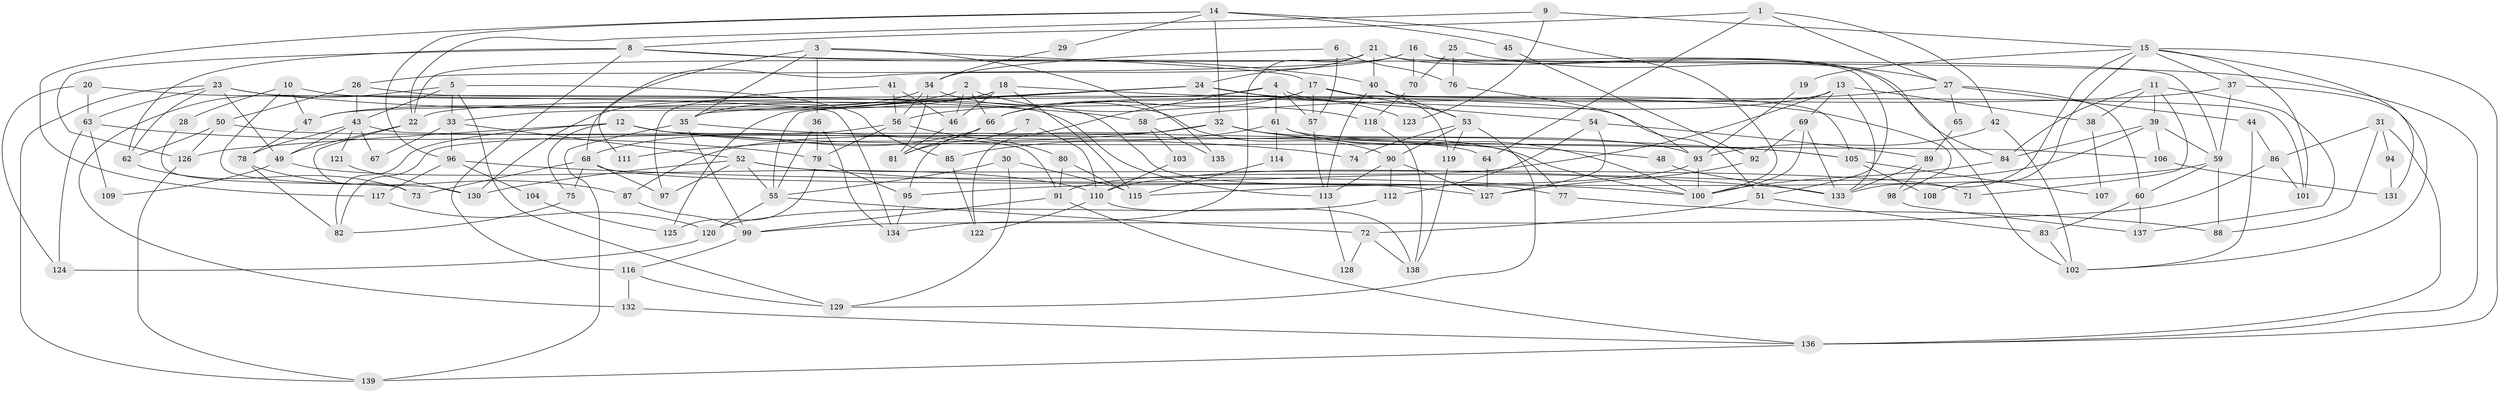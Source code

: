 // Generated by graph-tools (version 1.1) at 2025/26/03/09/25 03:26:14]
// undirected, 139 vertices, 278 edges
graph export_dot {
graph [start="1"]
  node [color=gray90,style=filled];
  1;
  2;
  3;
  4;
  5;
  6;
  7;
  8;
  9;
  10;
  11;
  12;
  13;
  14;
  15;
  16;
  17;
  18;
  19;
  20;
  21;
  22;
  23;
  24;
  25;
  26;
  27;
  28;
  29;
  30;
  31;
  32;
  33;
  34;
  35;
  36;
  37;
  38;
  39;
  40;
  41;
  42;
  43;
  44;
  45;
  46;
  47;
  48;
  49;
  50;
  51;
  52;
  53;
  54;
  55;
  56;
  57;
  58;
  59;
  60;
  61;
  62;
  63;
  64;
  65;
  66;
  67;
  68;
  69;
  70;
  71;
  72;
  73;
  74;
  75;
  76;
  77;
  78;
  79;
  80;
  81;
  82;
  83;
  84;
  85;
  86;
  87;
  88;
  89;
  90;
  91;
  92;
  93;
  94;
  95;
  96;
  97;
  98;
  99;
  100;
  101;
  102;
  103;
  104;
  105;
  106;
  107;
  108;
  109;
  110;
  111;
  112;
  113;
  114;
  115;
  116;
  117;
  118;
  119;
  120;
  121;
  122;
  123;
  124;
  125;
  126;
  127;
  128;
  129;
  130;
  131;
  132;
  133;
  134;
  135;
  136;
  137;
  138;
  139;
  1 -- 42;
  1 -- 27;
  1 -- 8;
  1 -- 64;
  2 -- 47;
  2 -- 46;
  2 -- 66;
  2 -- 118;
  3 -- 35;
  3 -- 17;
  3 -- 36;
  3 -- 111;
  3 -- 135;
  4 -- 57;
  4 -- 22;
  4 -- 61;
  4 -- 95;
  4 -- 119;
  5 -- 43;
  5 -- 132;
  5 -- 33;
  5 -- 85;
  5 -- 129;
  6 -- 76;
  6 -- 57;
  6 -- 34;
  7 -- 110;
  7 -- 81;
  8 -- 136;
  8 -- 40;
  8 -- 62;
  8 -- 116;
  8 -- 126;
  9 -- 22;
  9 -- 15;
  9 -- 123;
  10 -- 51;
  10 -- 47;
  10 -- 28;
  10 -- 130;
  11 -- 39;
  11 -- 84;
  11 -- 38;
  11 -- 71;
  11 -- 137;
  12 -- 126;
  12 -- 75;
  12 -- 74;
  12 -- 82;
  12 -- 91;
  12 -- 105;
  13 -- 133;
  13 -- 66;
  13 -- 38;
  13 -- 69;
  13 -- 91;
  14 -- 117;
  14 -- 100;
  14 -- 29;
  14 -- 32;
  14 -- 45;
  14 -- 96;
  15 -- 136;
  15 -- 37;
  15 -- 19;
  15 -- 101;
  15 -- 108;
  15 -- 131;
  15 -- 133;
  16 -- 102;
  16 -- 26;
  16 -- 59;
  16 -- 68;
  16 -- 70;
  17 -- 66;
  17 -- 53;
  17 -- 47;
  17 -- 57;
  17 -- 105;
  18 -- 33;
  18 -- 115;
  18 -- 46;
  18 -- 98;
  18 -- 130;
  19 -- 93;
  20 -- 113;
  20 -- 124;
  20 -- 63;
  21 -- 84;
  21 -- 134;
  21 -- 22;
  21 -- 24;
  21 -- 40;
  21 -- 51;
  22 -- 49;
  22 -- 73;
  23 -- 63;
  23 -- 139;
  23 -- 49;
  23 -- 58;
  23 -- 62;
  23 -- 134;
  24 -- 35;
  24 -- 54;
  24 -- 55;
  24 -- 123;
  24 -- 125;
  25 -- 70;
  25 -- 27;
  25 -- 76;
  26 -- 43;
  26 -- 50;
  26 -- 127;
  27 -- 60;
  27 -- 44;
  27 -- 58;
  27 -- 65;
  28 -- 73;
  29 -- 34;
  30 -- 55;
  30 -- 129;
  30 -- 115;
  31 -- 86;
  31 -- 136;
  31 -- 88;
  31 -- 94;
  32 -- 100;
  32 -- 48;
  32 -- 87;
  32 -- 93;
  32 -- 111;
  32 -- 122;
  33 -- 52;
  33 -- 67;
  33 -- 96;
  34 -- 56;
  34 -- 35;
  34 -- 81;
  34 -- 90;
  35 -- 105;
  35 -- 99;
  35 -- 139;
  36 -- 79;
  36 -- 55;
  36 -- 134;
  37 -- 59;
  37 -- 56;
  37 -- 102;
  38 -- 107;
  39 -- 110;
  39 -- 59;
  39 -- 84;
  39 -- 106;
  40 -- 53;
  40 -- 101;
  40 -- 113;
  41 -- 97;
  41 -- 46;
  41 -- 56;
  42 -- 93;
  42 -- 102;
  43 -- 78;
  43 -- 77;
  43 -- 49;
  43 -- 67;
  43 -- 121;
  44 -- 102;
  44 -- 86;
  45 -- 92;
  46 -- 81;
  47 -- 78;
  48 -- 133;
  49 -- 109;
  49 -- 110;
  50 -- 64;
  50 -- 62;
  50 -- 126;
  51 -- 72;
  51 -- 83;
  52 -- 55;
  52 -- 130;
  52 -- 71;
  52 -- 97;
  52 -- 133;
  53 -- 129;
  53 -- 74;
  53 -- 90;
  53 -- 119;
  54 -- 127;
  54 -- 89;
  54 -- 112;
  55 -- 72;
  55 -- 120;
  56 -- 80;
  56 -- 79;
  56 -- 82;
  57 -- 113;
  58 -- 103;
  58 -- 135;
  59 -- 95;
  59 -- 60;
  59 -- 88;
  60 -- 137;
  60 -- 83;
  61 -- 100;
  61 -- 85;
  61 -- 106;
  61 -- 114;
  62 -- 73;
  63 -- 79;
  63 -- 109;
  63 -- 124;
  64 -- 127;
  65 -- 89;
  66 -- 68;
  66 -- 81;
  68 -- 73;
  68 -- 75;
  68 -- 77;
  68 -- 97;
  69 -- 133;
  69 -- 92;
  69 -- 100;
  70 -- 118;
  72 -- 138;
  72 -- 128;
  75 -- 82;
  76 -- 93;
  77 -- 88;
  78 -- 87;
  78 -- 82;
  79 -- 95;
  79 -- 125;
  80 -- 115;
  80 -- 91;
  83 -- 102;
  84 -- 100;
  85 -- 122;
  86 -- 99;
  86 -- 101;
  87 -- 99;
  89 -- 133;
  89 -- 98;
  90 -- 112;
  90 -- 113;
  90 -- 127;
  91 -- 99;
  91 -- 136;
  92 -- 127;
  93 -- 100;
  93 -- 115;
  94 -- 131;
  95 -- 134;
  96 -- 100;
  96 -- 104;
  96 -- 117;
  98 -- 137;
  99 -- 116;
  103 -- 110;
  104 -- 125;
  105 -- 107;
  105 -- 108;
  106 -- 131;
  110 -- 122;
  110 -- 138;
  112 -- 120;
  113 -- 128;
  114 -- 115;
  116 -- 129;
  116 -- 132;
  117 -- 120;
  118 -- 138;
  119 -- 138;
  120 -- 124;
  121 -- 130;
  126 -- 139;
  132 -- 136;
  136 -- 139;
}
